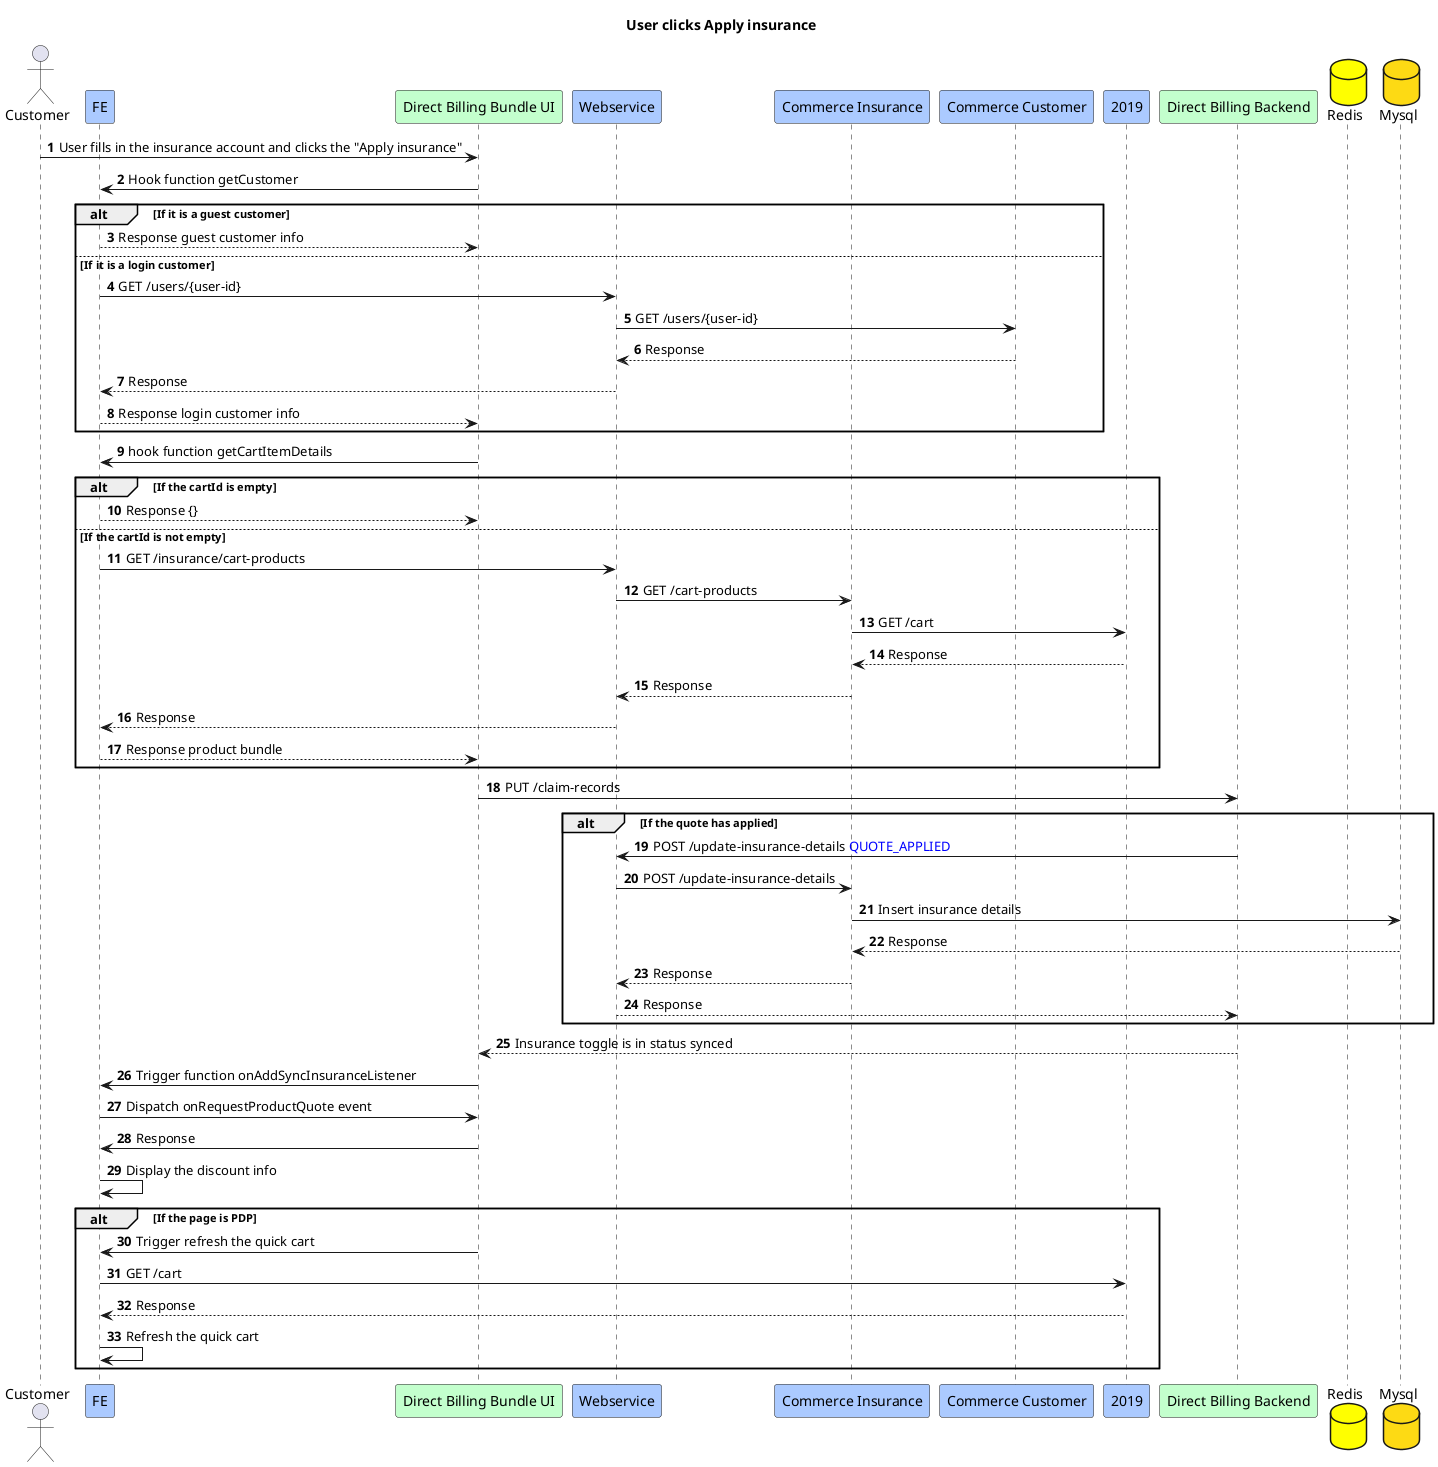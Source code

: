 @startuml
title User clicks Apply insurance
actor Customer
participant FE #abcaff
participant "Direct Billing Bundle UI" #c3ffcd
participant "Webservice" #abcaff
participant "Commerce Insurance" #abcaff
participant "Commerce Customer" #abcaff
participant "2019" #abcaff
participant "Direct Billing Backend" #c3ffcd
database "Redis" #yellow
database "Mysql" #fdda14

autonumber
Customer -> "Direct Billing Bundle UI":User fills in the insurance account and clicks the "Apply insurance"
"Direct Billing Bundle UI" -> FE:Hook function getCustomer

alt If it is a guest customer
    FE --> "Direct Billing Bundle UI":Response guest customer info
else If it is a login customer
    FE -> "Webservice":GET /users/{user-id}
    "Webservice" -> "Commerce Customer":GET /users/{user-id}
    "Commerce Customer" --> "Webservice":Response
    "Webservice" --> FE:Response
    FE --> "Direct Billing Bundle UI":Response login customer info
end

"Direct Billing Bundle UI" -> FE:hook function getCartItemDetails
alt If the cartId is empty
    FE --> "Direct Billing Bundle UI":Response {}
else If the cartId is not empty
    FE -> "Webservice":GET /insurance/cart-products
    "Webservice" -> "Commerce Insurance":GET /cart-products
    "Commerce Insurance" -> 2019:GET /cart
    2019 --> "Commerce Insurance":Response
    "Commerce Insurance" --> "Webservice":Response
    "Webservice" --> FE:Response
    FE --> "Direct Billing Bundle UI":Response product bundle
end

"Direct Billing Bundle UI" -> "Direct Billing Backend": PUT /claim-records

alt If the quote has applied
    "Direct Billing Backend" -> "Webservice":POST /update-insurance-details <font color=blue>QUOTE_APPLIED
    "Webservice" -> "Commerce Insurance":POST /update-insurance-details
    "Commerce Insurance" -> "Mysql":Insert insurance details
    "Mysql" --> "Commerce Insurance":Response
    "Commerce Insurance" --> "Webservice":Response
    "Webservice" --> "Direct Billing Backend":Response
end

"Direct Billing Backend" --> "Direct Billing Bundle UI":Insurance toggle is in status synced
"Direct Billing Bundle UI" -> FE:Trigger function onAddSyncInsuranceListener
FE -> "Direct Billing Bundle UI":Dispatch onRequestProductQuote event
"Direct Billing Bundle UI" -> FE:Response
FE -> FE:Display the discount info

alt If the page is PDP
    "Direct Billing Bundle UI" -> FE:Trigger refresh the quick cart
    FE -> 2019:GET /cart
    2019 --> FE:Response
    FE ->FE:Refresh the quick cart
end

'    note right
'    The step 24 and the step 26 happen at the same time.
'    end note
@enduml

